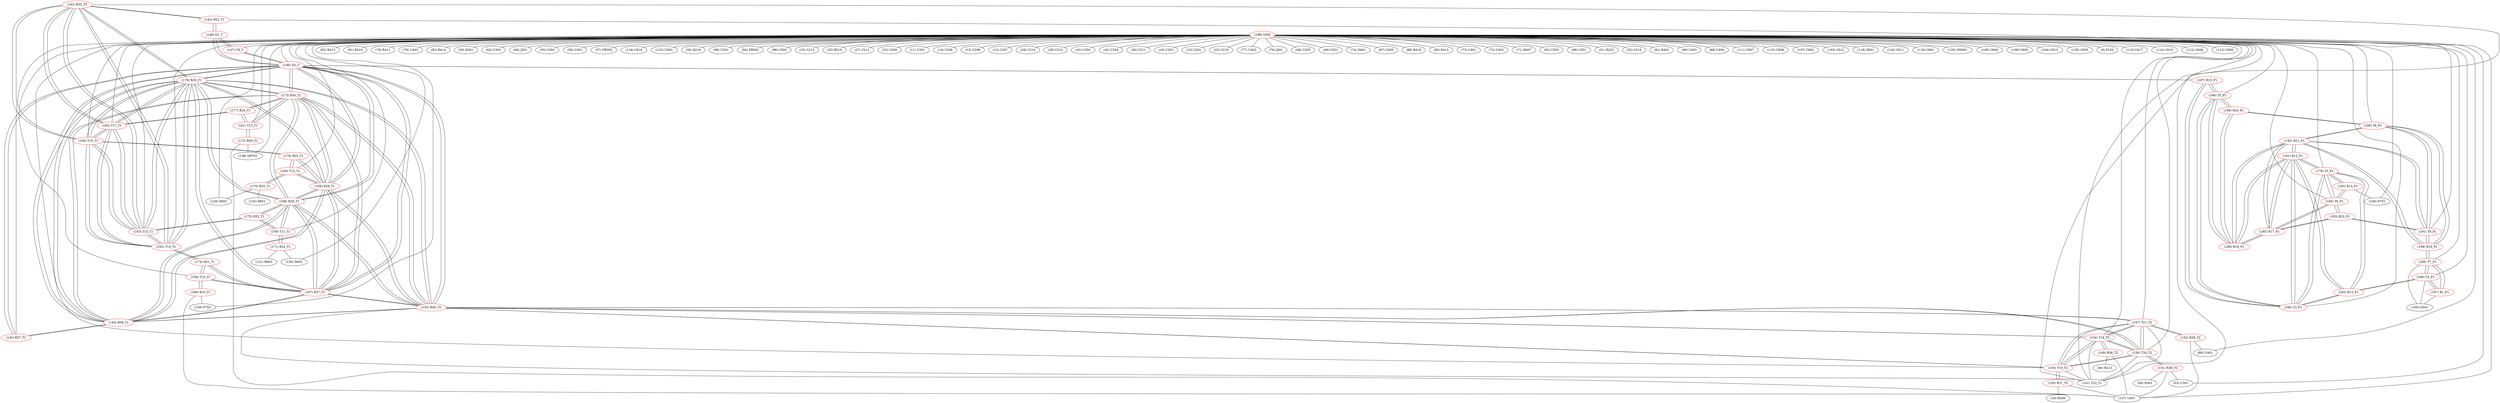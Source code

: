 graph {
	142 [label="(142) R35_T2" color=red]
	143 [label="(143) R52_T1"]
	141 [label="(141) T22_T1"]
	162 [label="(162) T14_T1"]
	163 [label="(163) T15_T1"]
	165 [label="(165) T17_T1"]
	164 [label="(164) T16_T1"]
	178 [label="(178) R35_T1"]
	143 [label="(143) R52_T1" color=red]
	148 [label="(148) D1_T"]
	142 [label="(142) R35_T2"]
	141 [label="(141) T22_T1"]
	144 [label="(144) R58_T1" color=red]
	146 [label="(146) D2_T"]
	153 [label="(153) R40_T2"]
	167 [label="(167) R27_T1"]
	168 [label="(168) R28_T1"]
	169 [label="(169) R29_T1"]
	173 [label="(173) R30_T1"]
	178 [label="(178) R35_T1"]
	145 [label="(145) R57_T1"]
	145 [label="(145) R57_T1" color=red]
	146 [label="(146) D2_T"]
	144 [label="(144) R58_T1"]
	146 [label="(146) D2_T" color=red]
	144 [label="(144) R58_T1"]
	153 [label="(153) R40_T2"]
	167 [label="(167) R27_T1"]
	168 [label="(168) R28_T1"]
	169 [label="(169) R29_T1"]
	173 [label="(173) R30_T1"]
	178 [label="(178) R35_T1"]
	148 [label="(148) D1_T"]
	147 [label="(147) C8_T"]
	145 [label="(145) R57_T1"]
	187 [label="(187) R15_P1"]
	147 [label="(147) C8_T" color=red]
	148 [label="(148) D1_T"]
	146 [label="(146) D2_T"]
	148 [label="(148) D1_T" color=red]
	146 [label="(146) D2_T"]
	147 [label="(147) C8_T"]
	143 [label="(143) R52_T1"]
	149 [label="(149) R36_T2" color=red]
	137 [label="(137) U601"]
	40 [label="(40) R213"]
	154 [label="(154) T18_T2"]
	150 [label="(150) R37_T2" color=red]
	34 [label="(34) R206"]
	137 [label="(137) U601"]
	155 [label="(155) T19_T2"]
	151 [label="(151) R38_T2" color=red]
	53 [label="(53) U301"]
	137 [label="(137) U601"]
	58 [label="(58) R302"]
	156 [label="(156) T20_T2"]
	152 [label="(152) R39_T2" color=red]
	137 [label="(137) U601"]
	89 [label="(89) U401"]
	157 [label="(157) T21_T2"]
	153 [label="(153) R40_T2" color=red]
	146 [label="(146) D2_T"]
	144 [label="(144) R58_T1"]
	167 [label="(167) R27_T1"]
	168 [label="(168) R28_T1"]
	169 [label="(169) R29_T1"]
	173 [label="(173) R30_T1"]
	178 [label="(178) R35_T1"]
	156 [label="(156) T20_T2"]
	157 [label="(157) T21_T2"]
	155 [label="(155) T19_T2"]
	141 [label="(141) T22_T1"]
	154 [label="(154) T18_T2"]
	154 [label="(154) T18_T2" color=red]
	156 [label="(156) T20_T2"]
	157 [label="(157) T21_T2"]
	155 [label="(155) T19_T2"]
	153 [label="(153) R40_T2"]
	141 [label="(141) T22_T1"]
	149 [label="(149) R36_T2"]
	155 [label="(155) T19_T2" color=red]
	156 [label="(156) T20_T2"]
	157 [label="(157) T21_T2"]
	153 [label="(153) R40_T2"]
	141 [label="(141) T22_T1"]
	154 [label="(154) T18_T2"]
	150 [label="(150) R37_T2"]
	156 [label="(156) T20_T2" color=red]
	157 [label="(157) T21_T2"]
	155 [label="(155) T19_T2"]
	153 [label="(153) R40_T2"]
	141 [label="(141) T22_T1"]
	154 [label="(154) T18_T2"]
	151 [label="(151) R38_T2"]
	157 [label="(157) T21_T2" color=red]
	156 [label="(156) T20_T2"]
	155 [label="(155) T19_T2"]
	153 [label="(153) R40_T2"]
	141 [label="(141) T22_T1"]
	154 [label="(154) T18_T2"]
	152 [label="(152) R39_T2"]
	158 [label="(158) T10_T1" color=red]
	166 [label="(166) R23_T1"]
	174 [label="(174) R31_T1"]
	167 [label="(167) R27_T1"]
	159 [label="(159) T11_T1" color=red]
	171 [label="(171) R24_T1"]
	175 [label="(175) R32_T1"]
	168 [label="(168) R28_T1"]
	160 [label="(160) T12_T1" color=red]
	176 [label="(176) R33_T1"]
	169 [label="(169) R29_T1"]
	170 [label="(170) R25_T1"]
	161 [label="(161) T13_T1" color=red]
	177 [label="(177) R34_T1"]
	173 [label="(173) R30_T1"]
	172 [label="(172) R26_T1"]
	162 [label="(162) T14_T1" color=red]
	163 [label="(163) T15_T1"]
	165 [label="(165) T17_T1"]
	164 [label="(164) T16_T1"]
	178 [label="(178) R35_T1"]
	142 [label="(142) R35_T2"]
	174 [label="(174) R31_T1"]
	163 [label="(163) T15_T1" color=red]
	162 [label="(162) T14_T1"]
	165 [label="(165) T17_T1"]
	164 [label="(164) T16_T1"]
	178 [label="(178) R35_T1"]
	142 [label="(142) R35_T2"]
	175 [label="(175) R32_T1"]
	164 [label="(164) T16_T1" color=red]
	162 [label="(162) T14_T1"]
	163 [label="(163) T15_T1"]
	165 [label="(165) T17_T1"]
	178 [label="(178) R35_T1"]
	142 [label="(142) R35_T2"]
	176 [label="(176) R33_T1"]
	165 [label="(165) T17_T1" color=red]
	162 [label="(162) T14_T1"]
	163 [label="(163) T15_T1"]
	164 [label="(164) T16_T1"]
	178 [label="(178) R35_T1"]
	142 [label="(142) R35_T2"]
	177 [label="(177) R34_T1"]
	166 [label="(166) R23_T1" color=red]
	137 [label="(137) U601"]
	139 [label="(139) P702"]
	158 [label="(158) T10_T1"]
	167 [label="(167) R27_T1" color=red]
	146 [label="(146) D2_T"]
	144 [label="(144) R58_T1"]
	153 [label="(153) R40_T2"]
	168 [label="(168) R28_T1"]
	169 [label="(169) R29_T1"]
	173 [label="(173) R30_T1"]
	178 [label="(178) R35_T1"]
	174 [label="(174) R31_T1"]
	158 [label="(158) T10_T1"]
	168 [label="(168) R28_T1" color=red]
	146 [label="(146) D2_T"]
	144 [label="(144) R58_T1"]
	153 [label="(153) R40_T2"]
	167 [label="(167) R27_T1"]
	169 [label="(169) R29_T1"]
	173 [label="(173) R30_T1"]
	178 [label="(178) R35_T1"]
	175 [label="(175) R32_T1"]
	159 [label="(159) T11_T1"]
	169 [label="(169) R29_T1" color=red]
	146 [label="(146) D2_T"]
	144 [label="(144) R58_T1"]
	153 [label="(153) R40_T2"]
	167 [label="(167) R27_T1"]
	168 [label="(168) R28_T1"]
	173 [label="(173) R30_T1"]
	178 [label="(178) R35_T1"]
	176 [label="(176) R33_T1"]
	160 [label="(160) T12_T1"]
	170 [label="(170) R25_T1" color=red]
	129 [label="(129) D601"]
	132 [label="(132) R601"]
	160 [label="(160) T12_T1"]
	171 [label="(171) R24_T1" color=red]
	131 [label="(131) R603"]
	130 [label="(130) D602"]
	159 [label="(159) T11_T1"]
	172 [label="(172) R26_T1" color=red]
	137 [label="(137) U601"]
	138 [label="(138) SH701"]
	161 [label="(161) T13_T1"]
	173 [label="(173) R30_T1" color=red]
	146 [label="(146) D2_T"]
	144 [label="(144) R58_T1"]
	153 [label="(153) R40_T2"]
	167 [label="(167) R27_T1"]
	168 [label="(168) R28_T1"]
	169 [label="(169) R29_T1"]
	178 [label="(178) R35_T1"]
	161 [label="(161) T13_T1"]
	177 [label="(177) R34_T1"]
	174 [label="(174) R31_T1" color=red]
	167 [label="(167) R27_T1"]
	158 [label="(158) T10_T1"]
	162 [label="(162) T14_T1"]
	175 [label="(175) R32_T1" color=red]
	163 [label="(163) T15_T1"]
	159 [label="(159) T11_T1"]
	168 [label="(168) R28_T1"]
	176 [label="(176) R33_T1" color=red]
	164 [label="(164) T16_T1"]
	169 [label="(169) R29_T1"]
	160 [label="(160) T12_T1"]
	177 [label="(177) R34_T1" color=red]
	165 [label="(165) T17_T1"]
	161 [label="(161) T13_T1"]
	173 [label="(173) R30_T1"]
	178 [label="(178) R35_T1" color=red]
	146 [label="(146) D2_T"]
	144 [label="(144) R58_T1"]
	153 [label="(153) R40_T2"]
	167 [label="(167) R27_T1"]
	168 [label="(168) R28_T1"]
	169 [label="(169) R29_T1"]
	173 [label="(173) R30_T1"]
	162 [label="(162) T14_T1"]
	163 [label="(163) T15_T1"]
	165 [label="(165) T17_T1"]
	164 [label="(164) T16_T1"]
	142 [label="(142) R35_T2"]
	179 [label="(179) T3_P1" color=red]
	183 [label="(183) R14_P1"]
	184 [label="(184) T6_P1"]
	182 [label="(182) R13_P1"]
	181 [label="(181) R12_P1"]
	180 [label="(180) T2_P1"]
	180 [label="(180) T2_P1" color=red]
	182 [label="(182) R13_P1"]
	179 [label="(179) T3_P1"]
	181 [label="(181) R12_P1"]
	186 [label="(186) T5_P1"]
	187 [label="(187) R15_P1"]
	181 [label="(181) R12_P1" color=red]
	192 [label="(192) R21_P1"]
	188 [label="(188) R16_P1"]
	185 [label="(185) R17_P1"]
	182 [label="(182) R13_P1"]
	179 [label="(179) T3_P1"]
	180 [label="(180) T2_P1"]
	182 [label="(182) R13_P1" color=red]
	196 [label="(196) T4_P1"]
	179 [label="(179) T3_P1"]
	181 [label="(181) R12_P1"]
	180 [label="(180) T2_P1"]
	183 [label="(183) R14_P1" color=red]
	140 [label="(140) P701"]
	179 [label="(179) T3_P1"]
	184 [label="(184) T6_P1"]
	184 [label="(184) T6_P1" color=red]
	183 [label="(183) R14_P1"]
	179 [label="(179) T3_P1"]
	193 [label="(193) R22_P1"]
	185 [label="(185) R17_P1"]
	185 [label="(185) R17_P1" color=red]
	192 [label="(192) R21_P1"]
	188 [label="(188) R16_P1"]
	181 [label="(181) R12_P1"]
	193 [label="(193) R22_P1"]
	184 [label="(184) T6_P1"]
	186 [label="(186) T5_P1" color=red]
	180 [label="(180) T2_P1"]
	187 [label="(187) R15_P1"]
	188 [label="(188) R16_P1"]
	189 [label="(189) R20_P1"]
	187 [label="(187) R15_P1" color=red]
	146 [label="(146) D2_T"]
	180 [label="(180) T2_P1"]
	186 [label="(186) T5_P1"]
	188 [label="(188) R16_P1" color=red]
	192 [label="(192) R21_P1"]
	181 [label="(181) R12_P1"]
	185 [label="(185) R17_P1"]
	186 [label="(186) T5_P1"]
	189 [label="(189) R20_P1"]
	189 [label="(189) R20_P1" color=red]
	190 [label="(190) T8_P1"]
	188 [label="(188) R16_P1"]
	186 [label="(186) T5_P1"]
	190 [label="(190) T8_P1" color=red]
	191 [label="(191) T9_P1"]
	192 [label="(192) R21_P1"]
	194 [label="(194) R19_P1"]
	189 [label="(189) R20_P1"]
	191 [label="(191) T9_P1" color=red]
	193 [label="(193) R22_P1"]
	192 [label="(192) R21_P1"]
	190 [label="(190) T8_P1"]
	194 [label="(194) R19_P1"]
	192 [label="(192) R21_P1" color=red]
	188 [label="(188) R16_P1"]
	181 [label="(181) R12_P1"]
	185 [label="(185) R17_P1"]
	191 [label="(191) T9_P1"]
	190 [label="(190) T8_P1"]
	194 [label="(194) R19_P1"]
	193 [label="(193) R22_P1" color=red]
	191 [label="(191) T9_P1"]
	184 [label="(184) T6_P1"]
	185 [label="(185) R17_P1"]
	194 [label="(194) R19_P1" color=red]
	191 [label="(191) T9_P1"]
	192 [label="(192) R21_P1"]
	190 [label="(190) T8_P1"]
	195 [label="(195) T7_P1"]
	195 [label="(195) T7_P1" color=red]
	197 [label="(197) R1_P1"]
	196 [label="(196) T4_P1"]
	100 [label="(100) D501"]
	194 [label="(194) R19_P1"]
	196 [label="(196) T4_P1" color=red]
	182 [label="(182) R13_P1"]
	197 [label="(197) R1_P1"]
	195 [label="(195) T7_P1"]
	100 [label="(100) D501"]
	197 [label="(197) R1_P1" color=red]
	196 [label="(196) T4_P1"]
	195 [label="(195) T7_P1"]
	100 [label="(100) D501"]
	198 [label="(198) GND" color=red]
	82 [label="(82) R413"]
	81 [label="(81) R410"]
	79 [label="(79) R411"]
	78 [label="(78) U403"]
	138 [label="(138) SH701"]
	83 [label="(83) R414"]
	59 [label="(59) R301"]
	62 [label="(62) C303"]
	137 [label="(137) U601"]
	64 [label="(64) J301"]
	130 [label="(130) D602"]
	129 [label="(129) D601"]
	55 [label="(55) C302"]
	139 [label="(139) P702"]
	56 [label="(56) C301"]
	57 [label="(57) FB302"]
	53 [label="(53) U301"]
	134 [label="(134) C618"]
	133 [label="(133) U602"]
	30 [label="(30) R218"]
	140 [label="(140) P701"]
	96 [label="(96) U501"]
	94 [label="(94) FB502"]
	98 [label="(98) C502"]
	33 [label="(33) C215"]
	32 [label="(32) R219"]
	27 [label="(27) C212"]
	22 [label="(22) C209"]
	11 [label="(11) U201"]
	14 [label="(14) C206"]
	13 [label="(13) C208"]
	12 [label="(12) C207"]
	28 [label="(28) C213"]
	29 [label="(29) C214"]
	43 [label="(43) U202"]
	42 [label="(42) C204"]
	26 [label="(26) C211"]
	16 [label="(16) C203"]
	15 [label="(15) C202"]
	25 [label="(25) C210"]
	77 [label="(77) U402"]
	76 [label="(76) J401"]
	48 [label="(48) C205"]
	49 [label="(49) C201"]
	74 [label="(74) D401"]
	87 [label="(87) C405"]
	86 [label="(86) R416"]
	85 [label="(85) R415"]
	73 [label="(73) C401"]
	72 [label="(72) C402"]
	71 [label="(71) R407"]
	92 [label="(92) C503"]
	99 [label="(99) C501"]
	51 [label="(51) R222"]
	52 [label="(52) C216"]
	91 [label="(91) R402"]
	90 [label="(90) C403"]
	89 [label="(89) U401"]
	88 [label="(88) C404"]
	111 [label="(111) C607"]
	110 [label="(110) C606"]
	107 [label="(107) C602"]
	103 [label="(103) C612"]
	118 [label="(118) X601"]
	124 [label="(124) C611"]
	119 [label="(119) C601"]
	126 [label="(126) SW601"]
	109 [label="(109) C604"]
	108 [label="(108) C603"]
	104 [label="(104) C615"]
	128 [label="(128) C605"]
	9 [label="(9) P103"]
	115 [label="(115) C617"]
	114 [label="(114) C610"]
	112 [label="(112) C608"]
	113 [label="(113) C609"]
	158 [label="(158) T10_T1"]
	159 [label="(159) T11_T1"]
	160 [label="(160) T12_T1"]
	161 [label="(161) T13_T1"]
	156 [label="(156) T20_T2"]
	162 [label="(162) T14_T1"]
	163 [label="(163) T15_T1"]
	154 [label="(154) T18_T2"]
	157 [label="(157) T21_T2"]
	155 [label="(155) T19_T2"]
	147 [label="(147) C8_T"]
	164 [label="(164) T16_T1"]
	165 [label="(165) T17_T1"]
	146 [label="(146) D2_T"]
	141 [label="(141) T22_T1"]
	145 [label="(145) R57_T1"]
	179 [label="(179) T3_P1"]
	196 [label="(196) T4_P1"]
	195 [label="(195) T7_P1"]
	186 [label="(186) T5_P1"]
	191 [label="(191) T9_P1"]
	190 [label="(190) T8_P1"]
	184 [label="(184) T6_P1"]
	180 [label="(180) T2_P1"]
	142 -- 143
	142 -- 141
	142 -- 162
	142 -- 163
	142 -- 165
	142 -- 164
	142 -- 178
	143 -- 148
	143 -- 142
	143 -- 141
	144 -- 146
	144 -- 153
	144 -- 167
	144 -- 168
	144 -- 169
	144 -- 173
	144 -- 178
	144 -- 145
	145 -- 146
	145 -- 144
	146 -- 144
	146 -- 153
	146 -- 167
	146 -- 168
	146 -- 169
	146 -- 173
	146 -- 178
	146 -- 148
	146 -- 147
	146 -- 145
	146 -- 187
	147 -- 148
	147 -- 146
	148 -- 146
	148 -- 147
	148 -- 143
	149 -- 137
	149 -- 40
	149 -- 154
	150 -- 34
	150 -- 137
	150 -- 155
	151 -- 53
	151 -- 137
	151 -- 58
	151 -- 156
	152 -- 137
	152 -- 89
	152 -- 157
	153 -- 146
	153 -- 144
	153 -- 167
	153 -- 168
	153 -- 169
	153 -- 173
	153 -- 178
	153 -- 156
	153 -- 157
	153 -- 155
	153 -- 141
	153 -- 154
	154 -- 156
	154 -- 157
	154 -- 155
	154 -- 153
	154 -- 141
	154 -- 149
	155 -- 156
	155 -- 157
	155 -- 153
	155 -- 141
	155 -- 154
	155 -- 150
	156 -- 157
	156 -- 155
	156 -- 153
	156 -- 141
	156 -- 154
	156 -- 151
	157 -- 156
	157 -- 155
	157 -- 153
	157 -- 141
	157 -- 154
	157 -- 152
	158 -- 166
	158 -- 174
	158 -- 167
	159 -- 171
	159 -- 175
	159 -- 168
	160 -- 176
	160 -- 169
	160 -- 170
	161 -- 177
	161 -- 173
	161 -- 172
	162 -- 163
	162 -- 165
	162 -- 164
	162 -- 178
	162 -- 142
	162 -- 174
	163 -- 162
	163 -- 165
	163 -- 164
	163 -- 178
	163 -- 142
	163 -- 175
	164 -- 162
	164 -- 163
	164 -- 165
	164 -- 178
	164 -- 142
	164 -- 176
	165 -- 162
	165 -- 163
	165 -- 164
	165 -- 178
	165 -- 142
	165 -- 177
	166 -- 137
	166 -- 139
	166 -- 158
	167 -- 146
	167 -- 144
	167 -- 153
	167 -- 168
	167 -- 169
	167 -- 173
	167 -- 178
	167 -- 174
	167 -- 158
	168 -- 146
	168 -- 144
	168 -- 153
	168 -- 167
	168 -- 169
	168 -- 173
	168 -- 178
	168 -- 175
	168 -- 159
	169 -- 146
	169 -- 144
	169 -- 153
	169 -- 167
	169 -- 168
	169 -- 173
	169 -- 178
	169 -- 176
	169 -- 160
	170 -- 129
	170 -- 132
	170 -- 160
	171 -- 131
	171 -- 130
	171 -- 159
	172 -- 137
	172 -- 138
	172 -- 161
	173 -- 146
	173 -- 144
	173 -- 153
	173 -- 167
	173 -- 168
	173 -- 169
	173 -- 178
	173 -- 161
	173 -- 177
	174 -- 167
	174 -- 158
	174 -- 162
	175 -- 163
	175 -- 159
	175 -- 168
	176 -- 164
	176 -- 169
	176 -- 160
	177 -- 165
	177 -- 161
	177 -- 173
	178 -- 146
	178 -- 144
	178 -- 153
	178 -- 167
	178 -- 168
	178 -- 169
	178 -- 173
	178 -- 162
	178 -- 163
	178 -- 165
	178 -- 164
	178 -- 142
	179 -- 183
	179 -- 184
	179 -- 182
	179 -- 181
	179 -- 180
	180 -- 182
	180 -- 179
	180 -- 181
	180 -- 186
	180 -- 187
	181 -- 192
	181 -- 188
	181 -- 185
	181 -- 182
	181 -- 179
	181 -- 180
	182 -- 196
	182 -- 179
	182 -- 181
	182 -- 180
	183 -- 140
	183 -- 179
	183 -- 184
	184 -- 183
	184 -- 179
	184 -- 193
	184 -- 185
	185 -- 192
	185 -- 188
	185 -- 181
	185 -- 193
	185 -- 184
	186 -- 180
	186 -- 187
	186 -- 188
	186 -- 189
	187 -- 146
	187 -- 180
	187 -- 186
	188 -- 192
	188 -- 181
	188 -- 185
	188 -- 186
	188 -- 189
	189 -- 190
	189 -- 188
	189 -- 186
	190 -- 191
	190 -- 192
	190 -- 194
	190 -- 189
	191 -- 193
	191 -- 192
	191 -- 190
	191 -- 194
	192 -- 188
	192 -- 181
	192 -- 185
	192 -- 191
	192 -- 190
	192 -- 194
	193 -- 191
	193 -- 184
	193 -- 185
	194 -- 191
	194 -- 192
	194 -- 190
	194 -- 195
	195 -- 197
	195 -- 196
	195 -- 100
	195 -- 194
	196 -- 182
	196 -- 197
	196 -- 195
	196 -- 100
	197 -- 196
	197 -- 195
	197 -- 100
	198 -- 82
	198 -- 81
	198 -- 79
	198 -- 78
	198 -- 138
	198 -- 83
	198 -- 59
	198 -- 62
	198 -- 137
	198 -- 64
	198 -- 130
	198 -- 129
	198 -- 55
	198 -- 139
	198 -- 56
	198 -- 57
	198 -- 53
	198 -- 134
	198 -- 133
	198 -- 30
	198 -- 140
	198 -- 96
	198 -- 94
	198 -- 98
	198 -- 33
	198 -- 32
	198 -- 27
	198 -- 22
	198 -- 11
	198 -- 14
	198 -- 13
	198 -- 12
	198 -- 28
	198 -- 29
	198 -- 43
	198 -- 42
	198 -- 26
	198 -- 16
	198 -- 15
	198 -- 25
	198 -- 77
	198 -- 76
	198 -- 48
	198 -- 49
	198 -- 74
	198 -- 87
	198 -- 86
	198 -- 85
	198 -- 73
	198 -- 72
	198 -- 71
	198 -- 92
	198 -- 99
	198 -- 51
	198 -- 52
	198 -- 91
	198 -- 90
	198 -- 89
	198 -- 88
	198 -- 111
	198 -- 110
	198 -- 107
	198 -- 103
	198 -- 118
	198 -- 124
	198 -- 119
	198 -- 126
	198 -- 109
	198 -- 108
	198 -- 104
	198 -- 128
	198 -- 9
	198 -- 115
	198 -- 114
	198 -- 112
	198 -- 113
	198 -- 158
	198 -- 159
	198 -- 160
	198 -- 161
	198 -- 156
	198 -- 162
	198 -- 163
	198 -- 154
	198 -- 157
	198 -- 155
	198 -- 147
	198 -- 164
	198 -- 165
	198 -- 146
	198 -- 141
	198 -- 145
	198 -- 179
	198 -- 196
	198 -- 195
	198 -- 186
	198 -- 191
	198 -- 190
	198 -- 184
	198 -- 180
}